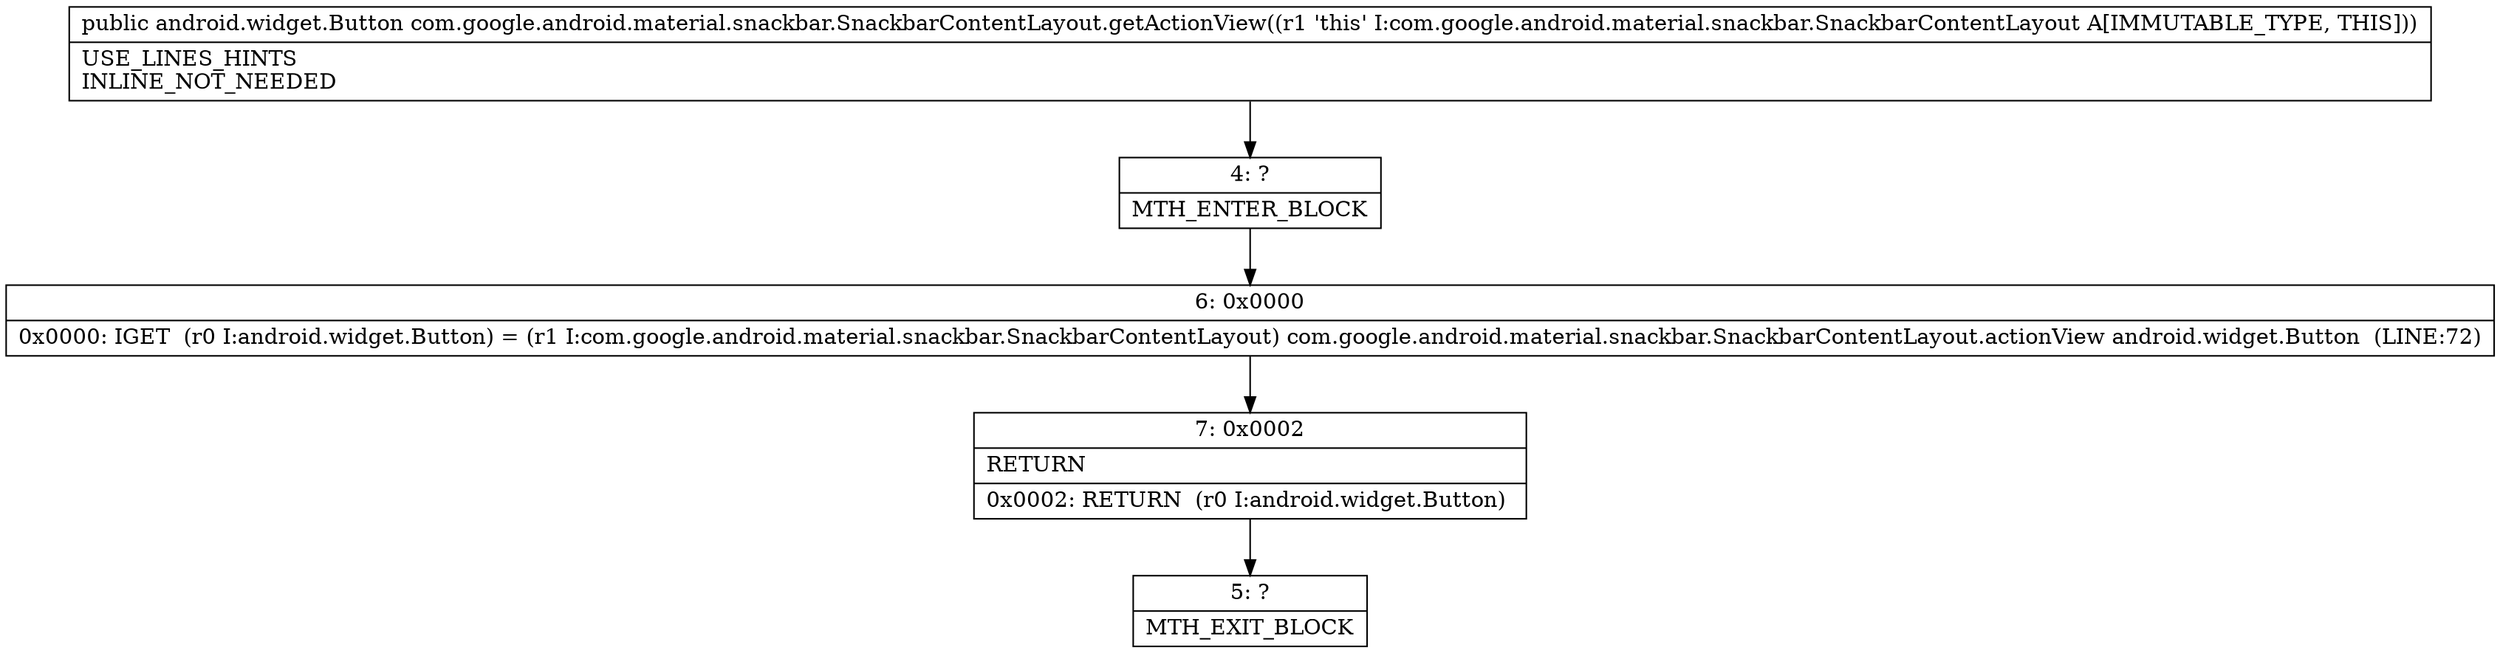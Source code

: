 digraph "CFG forcom.google.android.material.snackbar.SnackbarContentLayout.getActionView()Landroid\/widget\/Button;" {
Node_4 [shape=record,label="{4\:\ ?|MTH_ENTER_BLOCK\l}"];
Node_6 [shape=record,label="{6\:\ 0x0000|0x0000: IGET  (r0 I:android.widget.Button) = (r1 I:com.google.android.material.snackbar.SnackbarContentLayout) com.google.android.material.snackbar.SnackbarContentLayout.actionView android.widget.Button  (LINE:72)\l}"];
Node_7 [shape=record,label="{7\:\ 0x0002|RETURN\l|0x0002: RETURN  (r0 I:android.widget.Button) \l}"];
Node_5 [shape=record,label="{5\:\ ?|MTH_EXIT_BLOCK\l}"];
MethodNode[shape=record,label="{public android.widget.Button com.google.android.material.snackbar.SnackbarContentLayout.getActionView((r1 'this' I:com.google.android.material.snackbar.SnackbarContentLayout A[IMMUTABLE_TYPE, THIS]))  | USE_LINES_HINTS\lINLINE_NOT_NEEDED\l}"];
MethodNode -> Node_4;Node_4 -> Node_6;
Node_6 -> Node_7;
Node_7 -> Node_5;
}


